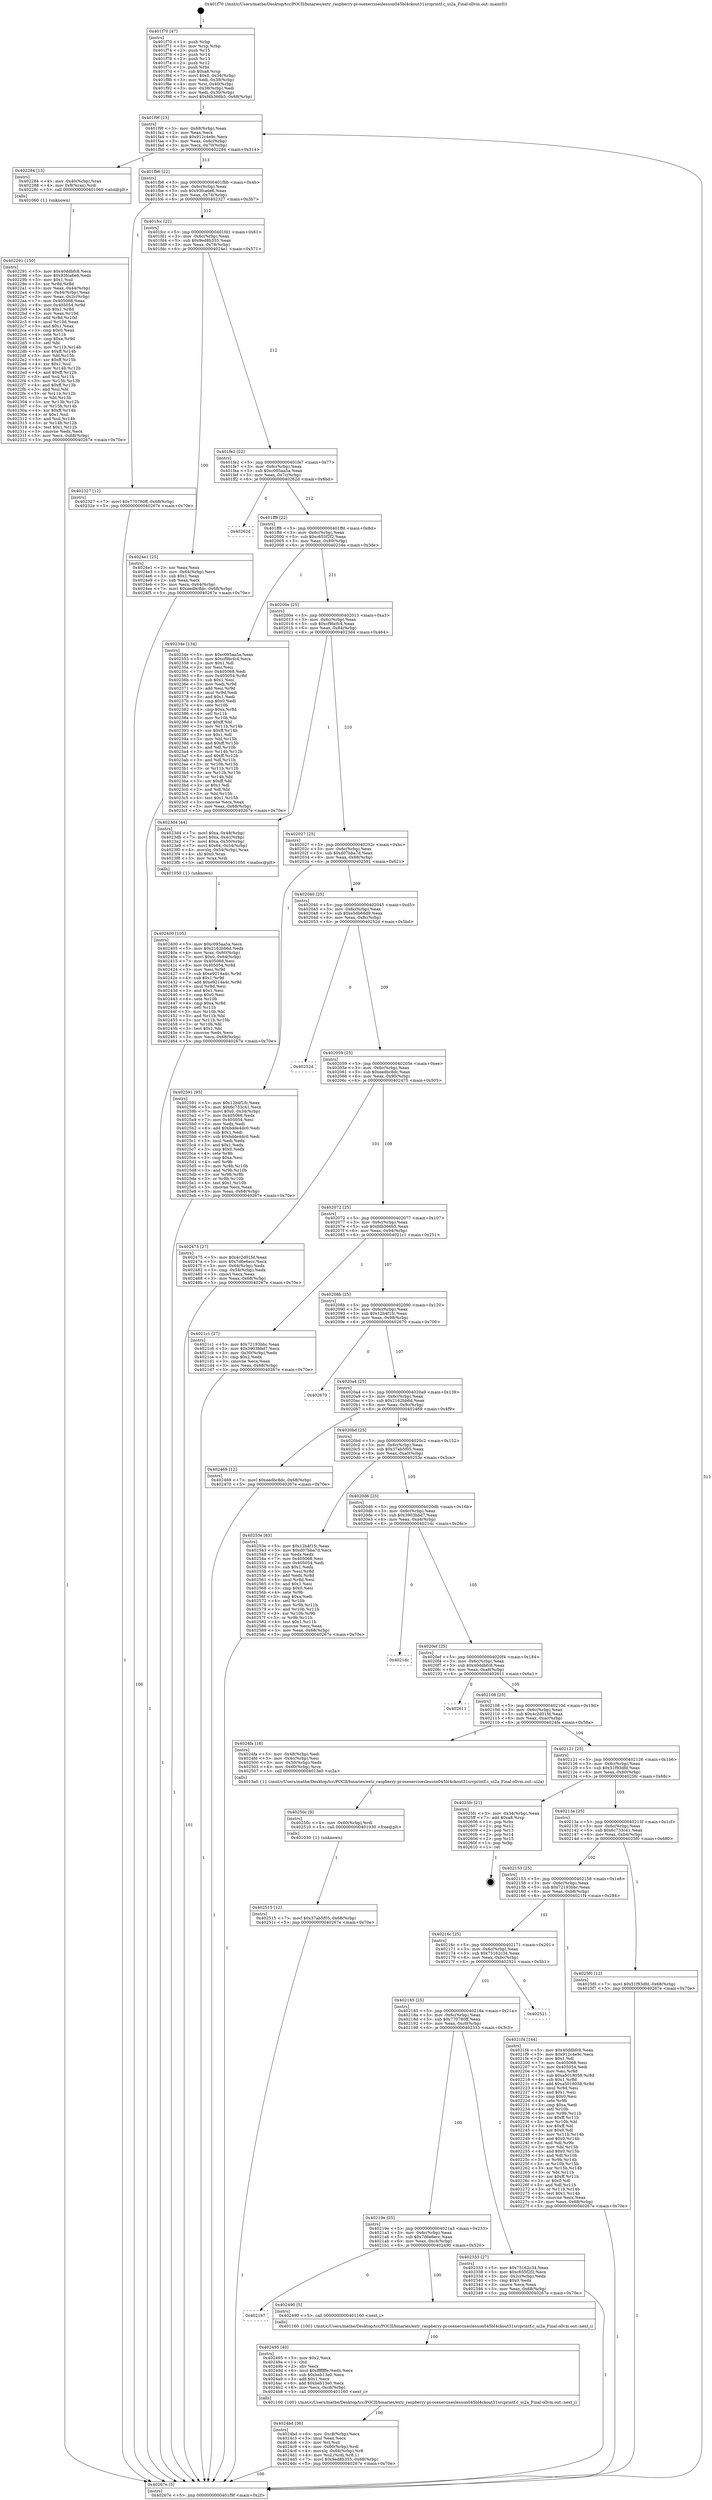 digraph "0x401f70" {
  label = "0x401f70 (/mnt/c/Users/mathe/Desktop/tcc/POCII/binaries/extr_raspberry-pi-osexerciseslesson045bl4ckout31srcprintf.c_ui2a_Final-ollvm.out::main(0))"
  labelloc = "t"
  node[shape=record]

  Entry [label="",width=0.3,height=0.3,shape=circle,fillcolor=black,style=filled]
  "0x401f9f" [label="{
     0x401f9f [23]\l
     | [instrs]\l
     &nbsp;&nbsp;0x401f9f \<+3\>: mov -0x68(%rbp),%eax\l
     &nbsp;&nbsp;0x401fa2 \<+2\>: mov %eax,%ecx\l
     &nbsp;&nbsp;0x401fa4 \<+6\>: sub $0x912c4e9c,%ecx\l
     &nbsp;&nbsp;0x401faa \<+3\>: mov %eax,-0x6c(%rbp)\l
     &nbsp;&nbsp;0x401fad \<+3\>: mov %ecx,-0x70(%rbp)\l
     &nbsp;&nbsp;0x401fb0 \<+6\>: je 0000000000402284 \<main+0x314\>\l
  }"]
  "0x402284" [label="{
     0x402284 [13]\l
     | [instrs]\l
     &nbsp;&nbsp;0x402284 \<+4\>: mov -0x40(%rbp),%rax\l
     &nbsp;&nbsp;0x402288 \<+4\>: mov 0x8(%rax),%rdi\l
     &nbsp;&nbsp;0x40228c \<+5\>: call 0000000000401060 \<atoi@plt\>\l
     | [calls]\l
     &nbsp;&nbsp;0x401060 \{1\} (unknown)\l
  }"]
  "0x401fb6" [label="{
     0x401fb6 [22]\l
     | [instrs]\l
     &nbsp;&nbsp;0x401fb6 \<+5\>: jmp 0000000000401fbb \<main+0x4b\>\l
     &nbsp;&nbsp;0x401fbb \<+3\>: mov -0x6c(%rbp),%eax\l
     &nbsp;&nbsp;0x401fbe \<+5\>: sub $0x93fca6e6,%eax\l
     &nbsp;&nbsp;0x401fc3 \<+3\>: mov %eax,-0x74(%rbp)\l
     &nbsp;&nbsp;0x401fc6 \<+6\>: je 0000000000402327 \<main+0x3b7\>\l
  }"]
  Exit [label="",width=0.3,height=0.3,shape=circle,fillcolor=black,style=filled,peripheries=2]
  "0x402327" [label="{
     0x402327 [12]\l
     | [instrs]\l
     &nbsp;&nbsp;0x402327 \<+7\>: movl $0x770780ff,-0x68(%rbp)\l
     &nbsp;&nbsp;0x40232e \<+5\>: jmp 000000000040267e \<main+0x70e\>\l
  }"]
  "0x401fcc" [label="{
     0x401fcc [22]\l
     | [instrs]\l
     &nbsp;&nbsp;0x401fcc \<+5\>: jmp 0000000000401fd1 \<main+0x61\>\l
     &nbsp;&nbsp;0x401fd1 \<+3\>: mov -0x6c(%rbp),%eax\l
     &nbsp;&nbsp;0x401fd4 \<+5\>: sub $0x9ed8b355,%eax\l
     &nbsp;&nbsp;0x401fd9 \<+3\>: mov %eax,-0x78(%rbp)\l
     &nbsp;&nbsp;0x401fdc \<+6\>: je 00000000004024e1 \<main+0x571\>\l
  }"]
  "0x402515" [label="{
     0x402515 [12]\l
     | [instrs]\l
     &nbsp;&nbsp;0x402515 \<+7\>: movl $0x37ab5f05,-0x68(%rbp)\l
     &nbsp;&nbsp;0x40251c \<+5\>: jmp 000000000040267e \<main+0x70e\>\l
  }"]
  "0x4024e1" [label="{
     0x4024e1 [25]\l
     | [instrs]\l
     &nbsp;&nbsp;0x4024e1 \<+2\>: xor %eax,%eax\l
     &nbsp;&nbsp;0x4024e3 \<+3\>: mov -0x64(%rbp),%ecx\l
     &nbsp;&nbsp;0x4024e6 \<+3\>: sub $0x1,%eax\l
     &nbsp;&nbsp;0x4024e9 \<+2\>: sub %eax,%ecx\l
     &nbsp;&nbsp;0x4024eb \<+3\>: mov %ecx,-0x64(%rbp)\l
     &nbsp;&nbsp;0x4024ee \<+7\>: movl $0xeedbc8dc,-0x68(%rbp)\l
     &nbsp;&nbsp;0x4024f5 \<+5\>: jmp 000000000040267e \<main+0x70e\>\l
  }"]
  "0x401fe2" [label="{
     0x401fe2 [22]\l
     | [instrs]\l
     &nbsp;&nbsp;0x401fe2 \<+5\>: jmp 0000000000401fe7 \<main+0x77\>\l
     &nbsp;&nbsp;0x401fe7 \<+3\>: mov -0x6c(%rbp),%eax\l
     &nbsp;&nbsp;0x401fea \<+5\>: sub $0xc095aa5a,%eax\l
     &nbsp;&nbsp;0x401fef \<+3\>: mov %eax,-0x7c(%rbp)\l
     &nbsp;&nbsp;0x401ff2 \<+6\>: je 000000000040262d \<main+0x6bd\>\l
  }"]
  "0x40250c" [label="{
     0x40250c [9]\l
     | [instrs]\l
     &nbsp;&nbsp;0x40250c \<+4\>: mov -0x60(%rbp),%rdi\l
     &nbsp;&nbsp;0x402510 \<+5\>: call 0000000000401030 \<free@plt\>\l
     | [calls]\l
     &nbsp;&nbsp;0x401030 \{1\} (unknown)\l
  }"]
  "0x40262d" [label="{
     0x40262d\l
  }", style=dashed]
  "0x401ff8" [label="{
     0x401ff8 [22]\l
     | [instrs]\l
     &nbsp;&nbsp;0x401ff8 \<+5\>: jmp 0000000000401ffd \<main+0x8d\>\l
     &nbsp;&nbsp;0x401ffd \<+3\>: mov -0x6c(%rbp),%eax\l
     &nbsp;&nbsp;0x402000 \<+5\>: sub $0xc655f2f2,%eax\l
     &nbsp;&nbsp;0x402005 \<+3\>: mov %eax,-0x80(%rbp)\l
     &nbsp;&nbsp;0x402008 \<+6\>: je 000000000040234e \<main+0x3de\>\l
  }"]
  "0x4024bd" [label="{
     0x4024bd [36]\l
     | [instrs]\l
     &nbsp;&nbsp;0x4024bd \<+6\>: mov -0xc8(%rbp),%ecx\l
     &nbsp;&nbsp;0x4024c3 \<+3\>: imul %eax,%ecx\l
     &nbsp;&nbsp;0x4024c6 \<+3\>: mov %cl,%sil\l
     &nbsp;&nbsp;0x4024c9 \<+4\>: mov -0x60(%rbp),%rdi\l
     &nbsp;&nbsp;0x4024cd \<+4\>: movslq -0x64(%rbp),%r8\l
     &nbsp;&nbsp;0x4024d1 \<+4\>: mov %sil,(%rdi,%r8,1)\l
     &nbsp;&nbsp;0x4024d5 \<+7\>: movl $0x9ed8b355,-0x68(%rbp)\l
     &nbsp;&nbsp;0x4024dc \<+5\>: jmp 000000000040267e \<main+0x70e\>\l
  }"]
  "0x40234e" [label="{
     0x40234e [134]\l
     | [instrs]\l
     &nbsp;&nbsp;0x40234e \<+5\>: mov $0xc095aa5a,%eax\l
     &nbsp;&nbsp;0x402353 \<+5\>: mov $0xcf9bcfc4,%ecx\l
     &nbsp;&nbsp;0x402358 \<+2\>: mov $0x1,%dl\l
     &nbsp;&nbsp;0x40235a \<+2\>: xor %esi,%esi\l
     &nbsp;&nbsp;0x40235c \<+7\>: mov 0x405068,%edi\l
     &nbsp;&nbsp;0x402363 \<+8\>: mov 0x405054,%r8d\l
     &nbsp;&nbsp;0x40236b \<+3\>: sub $0x1,%esi\l
     &nbsp;&nbsp;0x40236e \<+3\>: mov %edi,%r9d\l
     &nbsp;&nbsp;0x402371 \<+3\>: add %esi,%r9d\l
     &nbsp;&nbsp;0x402374 \<+4\>: imul %r9d,%edi\l
     &nbsp;&nbsp;0x402378 \<+3\>: and $0x1,%edi\l
     &nbsp;&nbsp;0x40237b \<+3\>: cmp $0x0,%edi\l
     &nbsp;&nbsp;0x40237e \<+4\>: sete %r10b\l
     &nbsp;&nbsp;0x402382 \<+4\>: cmp $0xa,%r8d\l
     &nbsp;&nbsp;0x402386 \<+4\>: setl %r11b\l
     &nbsp;&nbsp;0x40238a \<+3\>: mov %r10b,%bl\l
     &nbsp;&nbsp;0x40238d \<+3\>: xor $0xff,%bl\l
     &nbsp;&nbsp;0x402390 \<+3\>: mov %r11b,%r14b\l
     &nbsp;&nbsp;0x402393 \<+4\>: xor $0xff,%r14b\l
     &nbsp;&nbsp;0x402397 \<+3\>: xor $0x1,%dl\l
     &nbsp;&nbsp;0x40239a \<+3\>: mov %bl,%r15b\l
     &nbsp;&nbsp;0x40239d \<+4\>: and $0xff,%r15b\l
     &nbsp;&nbsp;0x4023a1 \<+3\>: and %dl,%r10b\l
     &nbsp;&nbsp;0x4023a4 \<+3\>: mov %r14b,%r12b\l
     &nbsp;&nbsp;0x4023a7 \<+4\>: and $0xff,%r12b\l
     &nbsp;&nbsp;0x4023ab \<+3\>: and %dl,%r11b\l
     &nbsp;&nbsp;0x4023ae \<+3\>: or %r10b,%r15b\l
     &nbsp;&nbsp;0x4023b1 \<+3\>: or %r11b,%r12b\l
     &nbsp;&nbsp;0x4023b4 \<+3\>: xor %r12b,%r15b\l
     &nbsp;&nbsp;0x4023b7 \<+3\>: or %r14b,%bl\l
     &nbsp;&nbsp;0x4023ba \<+3\>: xor $0xff,%bl\l
     &nbsp;&nbsp;0x4023bd \<+3\>: or $0x1,%dl\l
     &nbsp;&nbsp;0x4023c0 \<+2\>: and %dl,%bl\l
     &nbsp;&nbsp;0x4023c2 \<+3\>: or %bl,%r15b\l
     &nbsp;&nbsp;0x4023c5 \<+4\>: test $0x1,%r15b\l
     &nbsp;&nbsp;0x4023c9 \<+3\>: cmovne %ecx,%eax\l
     &nbsp;&nbsp;0x4023cc \<+3\>: mov %eax,-0x68(%rbp)\l
     &nbsp;&nbsp;0x4023cf \<+5\>: jmp 000000000040267e \<main+0x70e\>\l
  }"]
  "0x40200e" [label="{
     0x40200e [25]\l
     | [instrs]\l
     &nbsp;&nbsp;0x40200e \<+5\>: jmp 0000000000402013 \<main+0xa3\>\l
     &nbsp;&nbsp;0x402013 \<+3\>: mov -0x6c(%rbp),%eax\l
     &nbsp;&nbsp;0x402016 \<+5\>: sub $0xcf9bcfc4,%eax\l
     &nbsp;&nbsp;0x40201b \<+6\>: mov %eax,-0x84(%rbp)\l
     &nbsp;&nbsp;0x402021 \<+6\>: je 00000000004023d4 \<main+0x464\>\l
  }"]
  "0x402495" [label="{
     0x402495 [40]\l
     | [instrs]\l
     &nbsp;&nbsp;0x402495 \<+5\>: mov $0x2,%ecx\l
     &nbsp;&nbsp;0x40249a \<+1\>: cltd\l
     &nbsp;&nbsp;0x40249b \<+2\>: idiv %ecx\l
     &nbsp;&nbsp;0x40249d \<+6\>: imul $0xfffffffe,%edx,%ecx\l
     &nbsp;&nbsp;0x4024a3 \<+6\>: sub $0xbeb13e0,%ecx\l
     &nbsp;&nbsp;0x4024a9 \<+3\>: add $0x1,%ecx\l
     &nbsp;&nbsp;0x4024ac \<+6\>: add $0xbeb13e0,%ecx\l
     &nbsp;&nbsp;0x4024b2 \<+6\>: mov %ecx,-0xc8(%rbp)\l
     &nbsp;&nbsp;0x4024b8 \<+5\>: call 0000000000401160 \<next_i\>\l
     | [calls]\l
     &nbsp;&nbsp;0x401160 \{100\} (/mnt/c/Users/mathe/Desktop/tcc/POCII/binaries/extr_raspberry-pi-osexerciseslesson045bl4ckout31srcprintf.c_ui2a_Final-ollvm.out::next_i)\l
  }"]
  "0x4023d4" [label="{
     0x4023d4 [44]\l
     | [instrs]\l
     &nbsp;&nbsp;0x4023d4 \<+7\>: movl $0xa,-0x48(%rbp)\l
     &nbsp;&nbsp;0x4023db \<+7\>: movl $0xa,-0x4c(%rbp)\l
     &nbsp;&nbsp;0x4023e2 \<+7\>: movl $0xa,-0x50(%rbp)\l
     &nbsp;&nbsp;0x4023e9 \<+7\>: movl $0x64,-0x54(%rbp)\l
     &nbsp;&nbsp;0x4023f0 \<+4\>: movslq -0x54(%rbp),%rax\l
     &nbsp;&nbsp;0x4023f4 \<+4\>: shl $0x0,%rax\l
     &nbsp;&nbsp;0x4023f8 \<+3\>: mov %rax,%rdi\l
     &nbsp;&nbsp;0x4023fb \<+5\>: call 0000000000401050 \<malloc@plt\>\l
     | [calls]\l
     &nbsp;&nbsp;0x401050 \{1\} (unknown)\l
  }"]
  "0x402027" [label="{
     0x402027 [25]\l
     | [instrs]\l
     &nbsp;&nbsp;0x402027 \<+5\>: jmp 000000000040202c \<main+0xbc\>\l
     &nbsp;&nbsp;0x40202c \<+3\>: mov -0x6c(%rbp),%eax\l
     &nbsp;&nbsp;0x40202f \<+5\>: sub $0xd07bba7d,%eax\l
     &nbsp;&nbsp;0x402034 \<+6\>: mov %eax,-0x88(%rbp)\l
     &nbsp;&nbsp;0x40203a \<+6\>: je 0000000000402591 \<main+0x621\>\l
  }"]
  "0x4021b7" [label="{
     0x4021b7\l
  }", style=dashed]
  "0x402591" [label="{
     0x402591 [95]\l
     | [instrs]\l
     &nbsp;&nbsp;0x402591 \<+5\>: mov $0x12b4f1fc,%eax\l
     &nbsp;&nbsp;0x402596 \<+5\>: mov $0x6c733c41,%ecx\l
     &nbsp;&nbsp;0x40259b \<+7\>: movl $0x0,-0x34(%rbp)\l
     &nbsp;&nbsp;0x4025a2 \<+7\>: mov 0x405068,%edx\l
     &nbsp;&nbsp;0x4025a9 \<+7\>: mov 0x405054,%esi\l
     &nbsp;&nbsp;0x4025b0 \<+2\>: mov %edx,%edi\l
     &nbsp;&nbsp;0x4025b2 \<+6\>: add $0xbdde4dc0,%edi\l
     &nbsp;&nbsp;0x4025b8 \<+3\>: sub $0x1,%edi\l
     &nbsp;&nbsp;0x4025bb \<+6\>: sub $0xbdde4dc0,%edi\l
     &nbsp;&nbsp;0x4025c1 \<+3\>: imul %edi,%edx\l
     &nbsp;&nbsp;0x4025c4 \<+3\>: and $0x1,%edx\l
     &nbsp;&nbsp;0x4025c7 \<+3\>: cmp $0x0,%edx\l
     &nbsp;&nbsp;0x4025ca \<+4\>: sete %r8b\l
     &nbsp;&nbsp;0x4025ce \<+3\>: cmp $0xa,%esi\l
     &nbsp;&nbsp;0x4025d1 \<+4\>: setl %r9b\l
     &nbsp;&nbsp;0x4025d5 \<+3\>: mov %r8b,%r10b\l
     &nbsp;&nbsp;0x4025d8 \<+3\>: and %r9b,%r10b\l
     &nbsp;&nbsp;0x4025db \<+3\>: xor %r9b,%r8b\l
     &nbsp;&nbsp;0x4025de \<+3\>: or %r8b,%r10b\l
     &nbsp;&nbsp;0x4025e1 \<+4\>: test $0x1,%r10b\l
     &nbsp;&nbsp;0x4025e5 \<+3\>: cmovne %ecx,%eax\l
     &nbsp;&nbsp;0x4025e8 \<+3\>: mov %eax,-0x68(%rbp)\l
     &nbsp;&nbsp;0x4025eb \<+5\>: jmp 000000000040267e \<main+0x70e\>\l
  }"]
  "0x402040" [label="{
     0x402040 [25]\l
     | [instrs]\l
     &nbsp;&nbsp;0x402040 \<+5\>: jmp 0000000000402045 \<main+0xd5\>\l
     &nbsp;&nbsp;0x402045 \<+3\>: mov -0x6c(%rbp),%eax\l
     &nbsp;&nbsp;0x402048 \<+5\>: sub $0xe5db66d9,%eax\l
     &nbsp;&nbsp;0x40204d \<+6\>: mov %eax,-0x8c(%rbp)\l
     &nbsp;&nbsp;0x402053 \<+6\>: je 000000000040252d \<main+0x5bd\>\l
  }"]
  "0x402490" [label="{
     0x402490 [5]\l
     | [instrs]\l
     &nbsp;&nbsp;0x402490 \<+5\>: call 0000000000401160 \<next_i\>\l
     | [calls]\l
     &nbsp;&nbsp;0x401160 \{100\} (/mnt/c/Users/mathe/Desktop/tcc/POCII/binaries/extr_raspberry-pi-osexerciseslesson045bl4ckout31srcprintf.c_ui2a_Final-ollvm.out::next_i)\l
  }"]
  "0x40252d" [label="{
     0x40252d\l
  }", style=dashed]
  "0x402059" [label="{
     0x402059 [25]\l
     | [instrs]\l
     &nbsp;&nbsp;0x402059 \<+5\>: jmp 000000000040205e \<main+0xee\>\l
     &nbsp;&nbsp;0x40205e \<+3\>: mov -0x6c(%rbp),%eax\l
     &nbsp;&nbsp;0x402061 \<+5\>: sub $0xeedbc8dc,%eax\l
     &nbsp;&nbsp;0x402066 \<+6\>: mov %eax,-0x90(%rbp)\l
     &nbsp;&nbsp;0x40206c \<+6\>: je 0000000000402475 \<main+0x505\>\l
  }"]
  "0x402400" [label="{
     0x402400 [105]\l
     | [instrs]\l
     &nbsp;&nbsp;0x402400 \<+5\>: mov $0xc095aa5a,%ecx\l
     &nbsp;&nbsp;0x402405 \<+5\>: mov $0x2162bb6d,%edx\l
     &nbsp;&nbsp;0x40240a \<+4\>: mov %rax,-0x60(%rbp)\l
     &nbsp;&nbsp;0x40240e \<+7\>: movl $0x0,-0x64(%rbp)\l
     &nbsp;&nbsp;0x402415 \<+7\>: mov 0x405068,%esi\l
     &nbsp;&nbsp;0x40241c \<+8\>: mov 0x405054,%r8d\l
     &nbsp;&nbsp;0x402424 \<+3\>: mov %esi,%r9d\l
     &nbsp;&nbsp;0x402427 \<+7\>: sub $0xe9214a4c,%r9d\l
     &nbsp;&nbsp;0x40242e \<+4\>: sub $0x1,%r9d\l
     &nbsp;&nbsp;0x402432 \<+7\>: add $0xe9214a4c,%r9d\l
     &nbsp;&nbsp;0x402439 \<+4\>: imul %r9d,%esi\l
     &nbsp;&nbsp;0x40243d \<+3\>: and $0x1,%esi\l
     &nbsp;&nbsp;0x402440 \<+3\>: cmp $0x0,%esi\l
     &nbsp;&nbsp;0x402443 \<+4\>: sete %r10b\l
     &nbsp;&nbsp;0x402447 \<+4\>: cmp $0xa,%r8d\l
     &nbsp;&nbsp;0x40244b \<+4\>: setl %r11b\l
     &nbsp;&nbsp;0x40244f \<+3\>: mov %r10b,%bl\l
     &nbsp;&nbsp;0x402452 \<+3\>: and %r11b,%bl\l
     &nbsp;&nbsp;0x402455 \<+3\>: xor %r11b,%r10b\l
     &nbsp;&nbsp;0x402458 \<+3\>: or %r10b,%bl\l
     &nbsp;&nbsp;0x40245b \<+3\>: test $0x1,%bl\l
     &nbsp;&nbsp;0x40245e \<+3\>: cmovne %edx,%ecx\l
     &nbsp;&nbsp;0x402461 \<+3\>: mov %ecx,-0x68(%rbp)\l
     &nbsp;&nbsp;0x402464 \<+5\>: jmp 000000000040267e \<main+0x70e\>\l
  }"]
  "0x402475" [label="{
     0x402475 [27]\l
     | [instrs]\l
     &nbsp;&nbsp;0x402475 \<+5\>: mov $0x4c2d01fd,%eax\l
     &nbsp;&nbsp;0x40247a \<+5\>: mov $0x7d6e6ecc,%ecx\l
     &nbsp;&nbsp;0x40247f \<+3\>: mov -0x64(%rbp),%edx\l
     &nbsp;&nbsp;0x402482 \<+3\>: cmp -0x54(%rbp),%edx\l
     &nbsp;&nbsp;0x402485 \<+3\>: cmovl %ecx,%eax\l
     &nbsp;&nbsp;0x402488 \<+3\>: mov %eax,-0x68(%rbp)\l
     &nbsp;&nbsp;0x40248b \<+5\>: jmp 000000000040267e \<main+0x70e\>\l
  }"]
  "0x402072" [label="{
     0x402072 [25]\l
     | [instrs]\l
     &nbsp;&nbsp;0x402072 \<+5\>: jmp 0000000000402077 \<main+0x107\>\l
     &nbsp;&nbsp;0x402077 \<+3\>: mov -0x6c(%rbp),%eax\l
     &nbsp;&nbsp;0x40207a \<+5\>: sub $0xfdb366b5,%eax\l
     &nbsp;&nbsp;0x40207f \<+6\>: mov %eax,-0x94(%rbp)\l
     &nbsp;&nbsp;0x402085 \<+6\>: je 00000000004021c1 \<main+0x251\>\l
  }"]
  "0x40219e" [label="{
     0x40219e [25]\l
     | [instrs]\l
     &nbsp;&nbsp;0x40219e \<+5\>: jmp 00000000004021a3 \<main+0x233\>\l
     &nbsp;&nbsp;0x4021a3 \<+3\>: mov -0x6c(%rbp),%eax\l
     &nbsp;&nbsp;0x4021a6 \<+5\>: sub $0x7d6e6ecc,%eax\l
     &nbsp;&nbsp;0x4021ab \<+6\>: mov %eax,-0xc4(%rbp)\l
     &nbsp;&nbsp;0x4021b1 \<+6\>: je 0000000000402490 \<main+0x520\>\l
  }"]
  "0x4021c1" [label="{
     0x4021c1 [27]\l
     | [instrs]\l
     &nbsp;&nbsp;0x4021c1 \<+5\>: mov $0x72193bbc,%eax\l
     &nbsp;&nbsp;0x4021c6 \<+5\>: mov $0x3903bbd7,%ecx\l
     &nbsp;&nbsp;0x4021cb \<+3\>: mov -0x30(%rbp),%edx\l
     &nbsp;&nbsp;0x4021ce \<+3\>: cmp $0x2,%edx\l
     &nbsp;&nbsp;0x4021d1 \<+3\>: cmovne %ecx,%eax\l
     &nbsp;&nbsp;0x4021d4 \<+3\>: mov %eax,-0x68(%rbp)\l
     &nbsp;&nbsp;0x4021d7 \<+5\>: jmp 000000000040267e \<main+0x70e\>\l
  }"]
  "0x40208b" [label="{
     0x40208b [25]\l
     | [instrs]\l
     &nbsp;&nbsp;0x40208b \<+5\>: jmp 0000000000402090 \<main+0x120\>\l
     &nbsp;&nbsp;0x402090 \<+3\>: mov -0x6c(%rbp),%eax\l
     &nbsp;&nbsp;0x402093 \<+5\>: sub $0x12b4f1fc,%eax\l
     &nbsp;&nbsp;0x402098 \<+6\>: mov %eax,-0x98(%rbp)\l
     &nbsp;&nbsp;0x40209e \<+6\>: je 0000000000402670 \<main+0x700\>\l
  }"]
  "0x40267e" [label="{
     0x40267e [5]\l
     | [instrs]\l
     &nbsp;&nbsp;0x40267e \<+5\>: jmp 0000000000401f9f \<main+0x2f\>\l
  }"]
  "0x401f70" [label="{
     0x401f70 [47]\l
     | [instrs]\l
     &nbsp;&nbsp;0x401f70 \<+1\>: push %rbp\l
     &nbsp;&nbsp;0x401f71 \<+3\>: mov %rsp,%rbp\l
     &nbsp;&nbsp;0x401f74 \<+2\>: push %r15\l
     &nbsp;&nbsp;0x401f76 \<+2\>: push %r14\l
     &nbsp;&nbsp;0x401f78 \<+2\>: push %r13\l
     &nbsp;&nbsp;0x401f7a \<+2\>: push %r12\l
     &nbsp;&nbsp;0x401f7c \<+1\>: push %rbx\l
     &nbsp;&nbsp;0x401f7d \<+7\>: sub $0xa8,%rsp\l
     &nbsp;&nbsp;0x401f84 \<+7\>: movl $0x0,-0x34(%rbp)\l
     &nbsp;&nbsp;0x401f8b \<+3\>: mov %edi,-0x38(%rbp)\l
     &nbsp;&nbsp;0x401f8e \<+4\>: mov %rsi,-0x40(%rbp)\l
     &nbsp;&nbsp;0x401f92 \<+3\>: mov -0x38(%rbp),%edi\l
     &nbsp;&nbsp;0x401f95 \<+3\>: mov %edi,-0x30(%rbp)\l
     &nbsp;&nbsp;0x401f98 \<+7\>: movl $0xfdb366b5,-0x68(%rbp)\l
  }"]
  "0x402333" [label="{
     0x402333 [27]\l
     | [instrs]\l
     &nbsp;&nbsp;0x402333 \<+5\>: mov $0x75162c34,%eax\l
     &nbsp;&nbsp;0x402338 \<+5\>: mov $0xc655f2f2,%ecx\l
     &nbsp;&nbsp;0x40233d \<+3\>: mov -0x2c(%rbp),%edx\l
     &nbsp;&nbsp;0x402340 \<+3\>: cmp $0x0,%edx\l
     &nbsp;&nbsp;0x402343 \<+3\>: cmove %ecx,%eax\l
     &nbsp;&nbsp;0x402346 \<+3\>: mov %eax,-0x68(%rbp)\l
     &nbsp;&nbsp;0x402349 \<+5\>: jmp 000000000040267e \<main+0x70e\>\l
  }"]
  "0x402670" [label="{
     0x402670\l
  }", style=dashed]
  "0x4020a4" [label="{
     0x4020a4 [25]\l
     | [instrs]\l
     &nbsp;&nbsp;0x4020a4 \<+5\>: jmp 00000000004020a9 \<main+0x139\>\l
     &nbsp;&nbsp;0x4020a9 \<+3\>: mov -0x6c(%rbp),%eax\l
     &nbsp;&nbsp;0x4020ac \<+5\>: sub $0x2162bb6d,%eax\l
     &nbsp;&nbsp;0x4020b1 \<+6\>: mov %eax,-0x9c(%rbp)\l
     &nbsp;&nbsp;0x4020b7 \<+6\>: je 0000000000402469 \<main+0x4f9\>\l
  }"]
  "0x402185" [label="{
     0x402185 [25]\l
     | [instrs]\l
     &nbsp;&nbsp;0x402185 \<+5\>: jmp 000000000040218a \<main+0x21a\>\l
     &nbsp;&nbsp;0x40218a \<+3\>: mov -0x6c(%rbp),%eax\l
     &nbsp;&nbsp;0x40218d \<+5\>: sub $0x770780ff,%eax\l
     &nbsp;&nbsp;0x402192 \<+6\>: mov %eax,-0xc0(%rbp)\l
     &nbsp;&nbsp;0x402198 \<+6\>: je 0000000000402333 \<main+0x3c3\>\l
  }"]
  "0x402469" [label="{
     0x402469 [12]\l
     | [instrs]\l
     &nbsp;&nbsp;0x402469 \<+7\>: movl $0xeedbc8dc,-0x68(%rbp)\l
     &nbsp;&nbsp;0x402470 \<+5\>: jmp 000000000040267e \<main+0x70e\>\l
  }"]
  "0x4020bd" [label="{
     0x4020bd [25]\l
     | [instrs]\l
     &nbsp;&nbsp;0x4020bd \<+5\>: jmp 00000000004020c2 \<main+0x152\>\l
     &nbsp;&nbsp;0x4020c2 \<+3\>: mov -0x6c(%rbp),%eax\l
     &nbsp;&nbsp;0x4020c5 \<+5\>: sub $0x37ab5f05,%eax\l
     &nbsp;&nbsp;0x4020ca \<+6\>: mov %eax,-0xa0(%rbp)\l
     &nbsp;&nbsp;0x4020d0 \<+6\>: je 000000000040253e \<main+0x5ce\>\l
  }"]
  "0x402521" [label="{
     0x402521\l
  }", style=dashed]
  "0x40253e" [label="{
     0x40253e [83]\l
     | [instrs]\l
     &nbsp;&nbsp;0x40253e \<+5\>: mov $0x12b4f1fc,%eax\l
     &nbsp;&nbsp;0x402543 \<+5\>: mov $0xd07bba7d,%ecx\l
     &nbsp;&nbsp;0x402548 \<+2\>: xor %edx,%edx\l
     &nbsp;&nbsp;0x40254a \<+7\>: mov 0x405068,%esi\l
     &nbsp;&nbsp;0x402551 \<+7\>: mov 0x405054,%edi\l
     &nbsp;&nbsp;0x402558 \<+3\>: sub $0x1,%edx\l
     &nbsp;&nbsp;0x40255b \<+3\>: mov %esi,%r8d\l
     &nbsp;&nbsp;0x40255e \<+3\>: add %edx,%r8d\l
     &nbsp;&nbsp;0x402561 \<+4\>: imul %r8d,%esi\l
     &nbsp;&nbsp;0x402565 \<+3\>: and $0x1,%esi\l
     &nbsp;&nbsp;0x402568 \<+3\>: cmp $0x0,%esi\l
     &nbsp;&nbsp;0x40256b \<+4\>: sete %r9b\l
     &nbsp;&nbsp;0x40256f \<+3\>: cmp $0xa,%edi\l
     &nbsp;&nbsp;0x402572 \<+4\>: setl %r10b\l
     &nbsp;&nbsp;0x402576 \<+3\>: mov %r9b,%r11b\l
     &nbsp;&nbsp;0x402579 \<+3\>: and %r10b,%r11b\l
     &nbsp;&nbsp;0x40257c \<+3\>: xor %r10b,%r9b\l
     &nbsp;&nbsp;0x40257f \<+3\>: or %r9b,%r11b\l
     &nbsp;&nbsp;0x402582 \<+4\>: test $0x1,%r11b\l
     &nbsp;&nbsp;0x402586 \<+3\>: cmovne %ecx,%eax\l
     &nbsp;&nbsp;0x402589 \<+3\>: mov %eax,-0x68(%rbp)\l
     &nbsp;&nbsp;0x40258c \<+5\>: jmp 000000000040267e \<main+0x70e\>\l
  }"]
  "0x4020d6" [label="{
     0x4020d6 [25]\l
     | [instrs]\l
     &nbsp;&nbsp;0x4020d6 \<+5\>: jmp 00000000004020db \<main+0x16b\>\l
     &nbsp;&nbsp;0x4020db \<+3\>: mov -0x6c(%rbp),%eax\l
     &nbsp;&nbsp;0x4020de \<+5\>: sub $0x3903bbd7,%eax\l
     &nbsp;&nbsp;0x4020e3 \<+6\>: mov %eax,-0xa4(%rbp)\l
     &nbsp;&nbsp;0x4020e9 \<+6\>: je 00000000004021dc \<main+0x26c\>\l
  }"]
  "0x402291" [label="{
     0x402291 [150]\l
     | [instrs]\l
     &nbsp;&nbsp;0x402291 \<+5\>: mov $0x40ddbfc8,%ecx\l
     &nbsp;&nbsp;0x402296 \<+5\>: mov $0x93fca6e6,%edx\l
     &nbsp;&nbsp;0x40229b \<+3\>: mov $0x1,%sil\l
     &nbsp;&nbsp;0x40229e \<+3\>: xor %r8d,%r8d\l
     &nbsp;&nbsp;0x4022a1 \<+3\>: mov %eax,-0x44(%rbp)\l
     &nbsp;&nbsp;0x4022a4 \<+3\>: mov -0x44(%rbp),%eax\l
     &nbsp;&nbsp;0x4022a7 \<+3\>: mov %eax,-0x2c(%rbp)\l
     &nbsp;&nbsp;0x4022aa \<+7\>: mov 0x405068,%eax\l
     &nbsp;&nbsp;0x4022b1 \<+8\>: mov 0x405054,%r9d\l
     &nbsp;&nbsp;0x4022b9 \<+4\>: sub $0x1,%r8d\l
     &nbsp;&nbsp;0x4022bd \<+3\>: mov %eax,%r10d\l
     &nbsp;&nbsp;0x4022c0 \<+3\>: add %r8d,%r10d\l
     &nbsp;&nbsp;0x4022c3 \<+4\>: imul %r10d,%eax\l
     &nbsp;&nbsp;0x4022c7 \<+3\>: and $0x1,%eax\l
     &nbsp;&nbsp;0x4022ca \<+3\>: cmp $0x0,%eax\l
     &nbsp;&nbsp;0x4022cd \<+4\>: sete %r11b\l
     &nbsp;&nbsp;0x4022d1 \<+4\>: cmp $0xa,%r9d\l
     &nbsp;&nbsp;0x4022d5 \<+3\>: setl %bl\l
     &nbsp;&nbsp;0x4022d8 \<+3\>: mov %r11b,%r14b\l
     &nbsp;&nbsp;0x4022db \<+4\>: xor $0xff,%r14b\l
     &nbsp;&nbsp;0x4022df \<+3\>: mov %bl,%r15b\l
     &nbsp;&nbsp;0x4022e2 \<+4\>: xor $0xff,%r15b\l
     &nbsp;&nbsp;0x4022e6 \<+4\>: xor $0x1,%sil\l
     &nbsp;&nbsp;0x4022ea \<+3\>: mov %r14b,%r12b\l
     &nbsp;&nbsp;0x4022ed \<+4\>: and $0xff,%r12b\l
     &nbsp;&nbsp;0x4022f1 \<+3\>: and %sil,%r11b\l
     &nbsp;&nbsp;0x4022f4 \<+3\>: mov %r15b,%r13b\l
     &nbsp;&nbsp;0x4022f7 \<+4\>: and $0xff,%r13b\l
     &nbsp;&nbsp;0x4022fb \<+3\>: and %sil,%bl\l
     &nbsp;&nbsp;0x4022fe \<+3\>: or %r11b,%r12b\l
     &nbsp;&nbsp;0x402301 \<+3\>: or %bl,%r13b\l
     &nbsp;&nbsp;0x402304 \<+3\>: xor %r13b,%r12b\l
     &nbsp;&nbsp;0x402307 \<+3\>: or %r15b,%r14b\l
     &nbsp;&nbsp;0x40230a \<+4\>: xor $0xff,%r14b\l
     &nbsp;&nbsp;0x40230e \<+4\>: or $0x1,%sil\l
     &nbsp;&nbsp;0x402312 \<+3\>: and %sil,%r14b\l
     &nbsp;&nbsp;0x402315 \<+3\>: or %r14b,%r12b\l
     &nbsp;&nbsp;0x402318 \<+4\>: test $0x1,%r12b\l
     &nbsp;&nbsp;0x40231c \<+3\>: cmovne %edx,%ecx\l
     &nbsp;&nbsp;0x40231f \<+3\>: mov %ecx,-0x68(%rbp)\l
     &nbsp;&nbsp;0x402322 \<+5\>: jmp 000000000040267e \<main+0x70e\>\l
  }"]
  "0x4021dc" [label="{
     0x4021dc\l
  }", style=dashed]
  "0x4020ef" [label="{
     0x4020ef [25]\l
     | [instrs]\l
     &nbsp;&nbsp;0x4020ef \<+5\>: jmp 00000000004020f4 \<main+0x184\>\l
     &nbsp;&nbsp;0x4020f4 \<+3\>: mov -0x6c(%rbp),%eax\l
     &nbsp;&nbsp;0x4020f7 \<+5\>: sub $0x40ddbfc8,%eax\l
     &nbsp;&nbsp;0x4020fc \<+6\>: mov %eax,-0xa8(%rbp)\l
     &nbsp;&nbsp;0x402102 \<+6\>: je 0000000000402611 \<main+0x6a1\>\l
  }"]
  "0x40216c" [label="{
     0x40216c [25]\l
     | [instrs]\l
     &nbsp;&nbsp;0x40216c \<+5\>: jmp 0000000000402171 \<main+0x201\>\l
     &nbsp;&nbsp;0x402171 \<+3\>: mov -0x6c(%rbp),%eax\l
     &nbsp;&nbsp;0x402174 \<+5\>: sub $0x75162c34,%eax\l
     &nbsp;&nbsp;0x402179 \<+6\>: mov %eax,-0xbc(%rbp)\l
     &nbsp;&nbsp;0x40217f \<+6\>: je 0000000000402521 \<main+0x5b1\>\l
  }"]
  "0x402611" [label="{
     0x402611\l
  }", style=dashed]
  "0x402108" [label="{
     0x402108 [25]\l
     | [instrs]\l
     &nbsp;&nbsp;0x402108 \<+5\>: jmp 000000000040210d \<main+0x19d\>\l
     &nbsp;&nbsp;0x40210d \<+3\>: mov -0x6c(%rbp),%eax\l
     &nbsp;&nbsp;0x402110 \<+5\>: sub $0x4c2d01fd,%eax\l
     &nbsp;&nbsp;0x402115 \<+6\>: mov %eax,-0xac(%rbp)\l
     &nbsp;&nbsp;0x40211b \<+6\>: je 00000000004024fa \<main+0x58a\>\l
  }"]
  "0x4021f4" [label="{
     0x4021f4 [144]\l
     | [instrs]\l
     &nbsp;&nbsp;0x4021f4 \<+5\>: mov $0x40ddbfc8,%eax\l
     &nbsp;&nbsp;0x4021f9 \<+5\>: mov $0x912c4e9c,%ecx\l
     &nbsp;&nbsp;0x4021fe \<+2\>: mov $0x1,%dl\l
     &nbsp;&nbsp;0x402200 \<+7\>: mov 0x405068,%esi\l
     &nbsp;&nbsp;0x402207 \<+7\>: mov 0x405054,%edi\l
     &nbsp;&nbsp;0x40220e \<+3\>: mov %esi,%r8d\l
     &nbsp;&nbsp;0x402211 \<+7\>: sub $0xa5018058,%r8d\l
     &nbsp;&nbsp;0x402218 \<+4\>: sub $0x1,%r8d\l
     &nbsp;&nbsp;0x40221c \<+7\>: add $0xa5018058,%r8d\l
     &nbsp;&nbsp;0x402223 \<+4\>: imul %r8d,%esi\l
     &nbsp;&nbsp;0x402227 \<+3\>: and $0x1,%esi\l
     &nbsp;&nbsp;0x40222a \<+3\>: cmp $0x0,%esi\l
     &nbsp;&nbsp;0x40222d \<+4\>: sete %r9b\l
     &nbsp;&nbsp;0x402231 \<+3\>: cmp $0xa,%edi\l
     &nbsp;&nbsp;0x402234 \<+4\>: setl %r10b\l
     &nbsp;&nbsp;0x402238 \<+3\>: mov %r9b,%r11b\l
     &nbsp;&nbsp;0x40223b \<+4\>: xor $0xff,%r11b\l
     &nbsp;&nbsp;0x40223f \<+3\>: mov %r10b,%bl\l
     &nbsp;&nbsp;0x402242 \<+3\>: xor $0xff,%bl\l
     &nbsp;&nbsp;0x402245 \<+3\>: xor $0x0,%dl\l
     &nbsp;&nbsp;0x402248 \<+3\>: mov %r11b,%r14b\l
     &nbsp;&nbsp;0x40224b \<+4\>: and $0x0,%r14b\l
     &nbsp;&nbsp;0x40224f \<+3\>: and %dl,%r9b\l
     &nbsp;&nbsp;0x402252 \<+3\>: mov %bl,%r15b\l
     &nbsp;&nbsp;0x402255 \<+4\>: and $0x0,%r15b\l
     &nbsp;&nbsp;0x402259 \<+3\>: and %dl,%r10b\l
     &nbsp;&nbsp;0x40225c \<+3\>: or %r9b,%r14b\l
     &nbsp;&nbsp;0x40225f \<+3\>: or %r10b,%r15b\l
     &nbsp;&nbsp;0x402262 \<+3\>: xor %r15b,%r14b\l
     &nbsp;&nbsp;0x402265 \<+3\>: or %bl,%r11b\l
     &nbsp;&nbsp;0x402268 \<+4\>: xor $0xff,%r11b\l
     &nbsp;&nbsp;0x40226c \<+3\>: or $0x0,%dl\l
     &nbsp;&nbsp;0x40226f \<+3\>: and %dl,%r11b\l
     &nbsp;&nbsp;0x402272 \<+3\>: or %r11b,%r14b\l
     &nbsp;&nbsp;0x402275 \<+4\>: test $0x1,%r14b\l
     &nbsp;&nbsp;0x402279 \<+3\>: cmovne %ecx,%eax\l
     &nbsp;&nbsp;0x40227c \<+3\>: mov %eax,-0x68(%rbp)\l
     &nbsp;&nbsp;0x40227f \<+5\>: jmp 000000000040267e \<main+0x70e\>\l
  }"]
  "0x4024fa" [label="{
     0x4024fa [18]\l
     | [instrs]\l
     &nbsp;&nbsp;0x4024fa \<+3\>: mov -0x48(%rbp),%edi\l
     &nbsp;&nbsp;0x4024fd \<+3\>: mov -0x4c(%rbp),%esi\l
     &nbsp;&nbsp;0x402500 \<+3\>: mov -0x50(%rbp),%edx\l
     &nbsp;&nbsp;0x402503 \<+4\>: mov -0x60(%rbp),%rcx\l
     &nbsp;&nbsp;0x402507 \<+5\>: call 00000000004013a0 \<ui2a\>\l
     | [calls]\l
     &nbsp;&nbsp;0x4013a0 \{1\} (/mnt/c/Users/mathe/Desktop/tcc/POCII/binaries/extr_raspberry-pi-osexerciseslesson045bl4ckout31srcprintf.c_ui2a_Final-ollvm.out::ui2a)\l
  }"]
  "0x402121" [label="{
     0x402121 [25]\l
     | [instrs]\l
     &nbsp;&nbsp;0x402121 \<+5\>: jmp 0000000000402126 \<main+0x1b6\>\l
     &nbsp;&nbsp;0x402126 \<+3\>: mov -0x6c(%rbp),%eax\l
     &nbsp;&nbsp;0x402129 \<+5\>: sub $0x51f93dfd,%eax\l
     &nbsp;&nbsp;0x40212e \<+6\>: mov %eax,-0xb0(%rbp)\l
     &nbsp;&nbsp;0x402134 \<+6\>: je 00000000004025fc \<main+0x68c\>\l
  }"]
  "0x402153" [label="{
     0x402153 [25]\l
     | [instrs]\l
     &nbsp;&nbsp;0x402153 \<+5\>: jmp 0000000000402158 \<main+0x1e8\>\l
     &nbsp;&nbsp;0x402158 \<+3\>: mov -0x6c(%rbp),%eax\l
     &nbsp;&nbsp;0x40215b \<+5\>: sub $0x72193bbc,%eax\l
     &nbsp;&nbsp;0x402160 \<+6\>: mov %eax,-0xb8(%rbp)\l
     &nbsp;&nbsp;0x402166 \<+6\>: je 00000000004021f4 \<main+0x284\>\l
  }"]
  "0x4025fc" [label="{
     0x4025fc [21]\l
     | [instrs]\l
     &nbsp;&nbsp;0x4025fc \<+3\>: mov -0x34(%rbp),%eax\l
     &nbsp;&nbsp;0x4025ff \<+7\>: add $0xa8,%rsp\l
     &nbsp;&nbsp;0x402606 \<+1\>: pop %rbx\l
     &nbsp;&nbsp;0x402607 \<+2\>: pop %r12\l
     &nbsp;&nbsp;0x402609 \<+2\>: pop %r13\l
     &nbsp;&nbsp;0x40260b \<+2\>: pop %r14\l
     &nbsp;&nbsp;0x40260d \<+2\>: pop %r15\l
     &nbsp;&nbsp;0x40260f \<+1\>: pop %rbp\l
     &nbsp;&nbsp;0x402610 \<+1\>: ret\l
  }"]
  "0x40213a" [label="{
     0x40213a [25]\l
     | [instrs]\l
     &nbsp;&nbsp;0x40213a \<+5\>: jmp 000000000040213f \<main+0x1cf\>\l
     &nbsp;&nbsp;0x40213f \<+3\>: mov -0x6c(%rbp),%eax\l
     &nbsp;&nbsp;0x402142 \<+5\>: sub $0x6c733c41,%eax\l
     &nbsp;&nbsp;0x402147 \<+6\>: mov %eax,-0xb4(%rbp)\l
     &nbsp;&nbsp;0x40214d \<+6\>: je 00000000004025f0 \<main+0x680\>\l
  }"]
  "0x4025f0" [label="{
     0x4025f0 [12]\l
     | [instrs]\l
     &nbsp;&nbsp;0x4025f0 \<+7\>: movl $0x51f93dfd,-0x68(%rbp)\l
     &nbsp;&nbsp;0x4025f7 \<+5\>: jmp 000000000040267e \<main+0x70e\>\l
  }"]
  Entry -> "0x401f70" [label=" 1"]
  "0x401f9f" -> "0x402284" [label=" 1"]
  "0x401f9f" -> "0x401fb6" [label=" 313"]
  "0x4025fc" -> Exit [label=" 1"]
  "0x401fb6" -> "0x402327" [label=" 1"]
  "0x401fb6" -> "0x401fcc" [label=" 312"]
  "0x4025f0" -> "0x40267e" [label=" 1"]
  "0x401fcc" -> "0x4024e1" [label=" 100"]
  "0x401fcc" -> "0x401fe2" [label=" 212"]
  "0x402591" -> "0x40267e" [label=" 1"]
  "0x401fe2" -> "0x40262d" [label=" 0"]
  "0x401fe2" -> "0x401ff8" [label=" 212"]
  "0x40253e" -> "0x40267e" [label=" 1"]
  "0x401ff8" -> "0x40234e" [label=" 1"]
  "0x401ff8" -> "0x40200e" [label=" 211"]
  "0x402515" -> "0x40267e" [label=" 1"]
  "0x40200e" -> "0x4023d4" [label=" 1"]
  "0x40200e" -> "0x402027" [label=" 210"]
  "0x40250c" -> "0x402515" [label=" 1"]
  "0x402027" -> "0x402591" [label=" 1"]
  "0x402027" -> "0x402040" [label=" 209"]
  "0x4024fa" -> "0x40250c" [label=" 1"]
  "0x402040" -> "0x40252d" [label=" 0"]
  "0x402040" -> "0x402059" [label=" 209"]
  "0x4024e1" -> "0x40267e" [label=" 100"]
  "0x402059" -> "0x402475" [label=" 101"]
  "0x402059" -> "0x402072" [label=" 108"]
  "0x402495" -> "0x4024bd" [label=" 100"]
  "0x402072" -> "0x4021c1" [label=" 1"]
  "0x402072" -> "0x40208b" [label=" 107"]
  "0x4021c1" -> "0x40267e" [label=" 1"]
  "0x401f70" -> "0x401f9f" [label=" 1"]
  "0x40267e" -> "0x401f9f" [label=" 313"]
  "0x402490" -> "0x402495" [label=" 100"]
  "0x40208b" -> "0x402670" [label=" 0"]
  "0x40208b" -> "0x4020a4" [label=" 107"]
  "0x40219e" -> "0x4021b7" [label=" 0"]
  "0x4020a4" -> "0x402469" [label=" 1"]
  "0x4020a4" -> "0x4020bd" [label=" 106"]
  "0x4024bd" -> "0x40267e" [label=" 100"]
  "0x4020bd" -> "0x40253e" [label=" 1"]
  "0x4020bd" -> "0x4020d6" [label=" 105"]
  "0x402475" -> "0x40267e" [label=" 101"]
  "0x4020d6" -> "0x4021dc" [label=" 0"]
  "0x4020d6" -> "0x4020ef" [label=" 105"]
  "0x402400" -> "0x40267e" [label=" 1"]
  "0x4020ef" -> "0x402611" [label=" 0"]
  "0x4020ef" -> "0x402108" [label=" 105"]
  "0x4023d4" -> "0x402400" [label=" 1"]
  "0x402108" -> "0x4024fa" [label=" 1"]
  "0x402108" -> "0x402121" [label=" 104"]
  "0x40234e" -> "0x40267e" [label=" 1"]
  "0x402121" -> "0x4025fc" [label=" 1"]
  "0x402121" -> "0x40213a" [label=" 103"]
  "0x402185" -> "0x40219e" [label=" 100"]
  "0x40213a" -> "0x4025f0" [label=" 1"]
  "0x40213a" -> "0x402153" [label=" 102"]
  "0x402333" -> "0x40267e" [label=" 1"]
  "0x402153" -> "0x4021f4" [label=" 1"]
  "0x402153" -> "0x40216c" [label=" 101"]
  "0x4021f4" -> "0x40267e" [label=" 1"]
  "0x402284" -> "0x402291" [label=" 1"]
  "0x402291" -> "0x40267e" [label=" 1"]
  "0x402327" -> "0x40267e" [label=" 1"]
  "0x402469" -> "0x40267e" [label=" 1"]
  "0x40216c" -> "0x402521" [label=" 0"]
  "0x40216c" -> "0x402185" [label=" 101"]
  "0x40219e" -> "0x402490" [label=" 100"]
  "0x402185" -> "0x402333" [label=" 1"]
}
